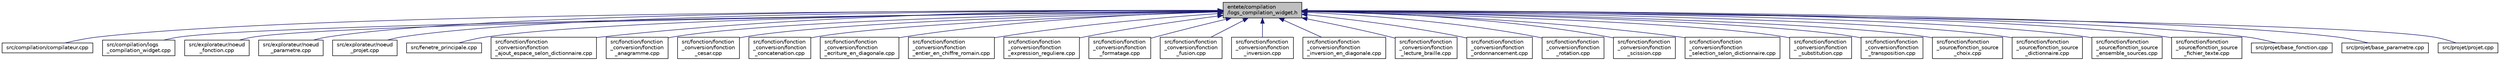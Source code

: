digraph "entete/compilation/logs_compilation_widget.h"
{
  edge [fontname="Helvetica",fontsize="10",labelfontname="Helvetica",labelfontsize="10"];
  node [fontname="Helvetica",fontsize="10",shape=record];
  Node4 [label="entete/compilation\l/logs_compilation_widget.h",height=0.2,width=0.4,color="black", fillcolor="grey75", style="filled", fontcolor="black"];
  Node4 -> Node5 [dir="back",color="midnightblue",fontsize="10",style="solid",fontname="Helvetica"];
  Node5 [label="src/compilation/compilateur.cpp",height=0.2,width=0.4,color="black", fillcolor="white", style="filled",URL="$compilateur_8cpp.html",tooltip="Fichier d&#39;implémentation de la classe compilateur. "];
  Node4 -> Node6 [dir="back",color="midnightblue",fontsize="10",style="solid",fontname="Helvetica"];
  Node6 [label="src/compilation/logs\l_compilation_widget.cpp",height=0.2,width=0.4,color="black", fillcolor="white", style="filled",URL="$logs__compilation__widget_8cpp.html",tooltip="Fichier d&#39;implémentation de la class logs_compilation_widget. "];
  Node4 -> Node7 [dir="back",color="midnightblue",fontsize="10",style="solid",fontname="Helvetica"];
  Node7 [label="src/explorateur/noeud\l_fonction.cpp",height=0.2,width=0.4,color="black", fillcolor="white", style="filled",URL="$noeud__fonction_8cpp.html",tooltip="Fichier d&#39;implémentation de la classe noeud_fonction. "];
  Node4 -> Node8 [dir="back",color="midnightblue",fontsize="10",style="solid",fontname="Helvetica"];
  Node8 [label="src/explorateur/noeud\l_parametre.cpp",height=0.2,width=0.4,color="black", fillcolor="white", style="filled",URL="$noeud__parametre_8cpp.html",tooltip="Fichier d&#39;implémentation de la classe noeud_parametre. "];
  Node4 -> Node9 [dir="back",color="midnightblue",fontsize="10",style="solid",fontname="Helvetica"];
  Node9 [label="src/explorateur/noeud\l_projet.cpp",height=0.2,width=0.4,color="black", fillcolor="white", style="filled",URL="$noeud__projet_8cpp.html",tooltip="Fichier d&#39;implémentation de la classe noeud_projet. "];
  Node4 -> Node10 [dir="back",color="midnightblue",fontsize="10",style="solid",fontname="Helvetica"];
  Node10 [label="src/fenetre_principale.cpp",height=0.2,width=0.4,color="black", fillcolor="white", style="filled",URL="$fenetre__principale_8cpp.html",tooltip="Fichier d&#39;implémentation de la classe fenetre_principale. "];
  Node4 -> Node11 [dir="back",color="midnightblue",fontsize="10",style="solid",fontname="Helvetica"];
  Node11 [label="src/fonction/fonction\l_conversion/fonction\l_ajout_espace_selon_dictionnaire.cpp",height=0.2,width=0.4,color="black", fillcolor="white", style="filled",URL="$fonction__ajout__espace__selon__dictionnaire_8cpp.html",tooltip="Fichier d&#39;implémentation de la classe fonction_ajout_espace_selon_dictionnaire. "];
  Node4 -> Node12 [dir="back",color="midnightblue",fontsize="10",style="solid",fontname="Helvetica"];
  Node12 [label="src/fonction/fonction\l_conversion/fonction\l_anagramme.cpp",height=0.2,width=0.4,color="black", fillcolor="white", style="filled",URL="$fonction__anagramme_8cpp.html",tooltip="Fichier d&#39;implémentation de la classe fonction_anagramme. "];
  Node4 -> Node13 [dir="back",color="midnightblue",fontsize="10",style="solid",fontname="Helvetica"];
  Node13 [label="src/fonction/fonction\l_conversion/fonction\l_cesar.cpp",height=0.2,width=0.4,color="black", fillcolor="white", style="filled",URL="$fonction__cesar_8cpp.html",tooltip="Fichier d&#39;implémentation de la classe fonction_cesar. "];
  Node4 -> Node14 [dir="back",color="midnightblue",fontsize="10",style="solid",fontname="Helvetica"];
  Node14 [label="src/fonction/fonction\l_conversion/fonction\l_concatenation.cpp",height=0.2,width=0.4,color="black", fillcolor="white", style="filled",URL="$fonction__concatenation_8cpp.html",tooltip="Fichier d&#39;implémentation de la classe fonction_concatenation. "];
  Node4 -> Node15 [dir="back",color="midnightblue",fontsize="10",style="solid",fontname="Helvetica"];
  Node15 [label="src/fonction/fonction\l_conversion/fonction\l_ecriture_en_diagonale.cpp",height=0.2,width=0.4,color="black", fillcolor="white", style="filled",URL="$fonction__ecriture__en__diagonale_8cpp.html",tooltip="Fichier d&#39;implémentation de la classe fonction_ecriture_en_diagonale. "];
  Node4 -> Node16 [dir="back",color="midnightblue",fontsize="10",style="solid",fontname="Helvetica"];
  Node16 [label="src/fonction/fonction\l_conversion/fonction\l_entier_en_chiffre_romain.cpp",height=0.2,width=0.4,color="black", fillcolor="white", style="filled",URL="$fonction__entier__en__chiffre__romain_8cpp.html",tooltip="Fichier d&#39;implémentation de la classe fonction_entier_en_chiffre_romain. "];
  Node4 -> Node17 [dir="back",color="midnightblue",fontsize="10",style="solid",fontname="Helvetica"];
  Node17 [label="src/fonction/fonction\l_conversion/fonction\l_expression_reguliere.cpp",height=0.2,width=0.4,color="black", fillcolor="white", style="filled",URL="$fonction__expression__reguliere_8cpp.html",tooltip="Fichier d&#39;implémentation de la classe fonction_expression_reguliere. "];
  Node4 -> Node18 [dir="back",color="midnightblue",fontsize="10",style="solid",fontname="Helvetica"];
  Node18 [label="src/fonction/fonction\l_conversion/fonction\l_formatage.cpp",height=0.2,width=0.4,color="black", fillcolor="white", style="filled",URL="$fonction__formatage_8cpp.html",tooltip="Fichier d&#39;implémentation de la classe fonction_formatage. "];
  Node4 -> Node19 [dir="back",color="midnightblue",fontsize="10",style="solid",fontname="Helvetica"];
  Node19 [label="src/fonction/fonction\l_conversion/fonction\l_fusion.cpp",height=0.2,width=0.4,color="black", fillcolor="white", style="filled",URL="$fonction__fusion_8cpp.html",tooltip="Fichier d&#39;implémentation de la classe fonction_fusion. "];
  Node4 -> Node20 [dir="back",color="midnightblue",fontsize="10",style="solid",fontname="Helvetica"];
  Node20 [label="src/fonction/fonction\l_conversion/fonction\l_inversion.cpp",height=0.2,width=0.4,color="black", fillcolor="white", style="filled",URL="$fonction__inversion_8cpp.html",tooltip="Fichier d&#39;implémentation de la classe fonction_inversion. "];
  Node4 -> Node21 [dir="back",color="midnightblue",fontsize="10",style="solid",fontname="Helvetica"];
  Node21 [label="src/fonction/fonction\l_conversion/fonction\l_inversion_en_diagonale.cpp",height=0.2,width=0.4,color="black", fillcolor="white", style="filled",URL="$fonction__inversion__en__diagonale_8cpp.html",tooltip="Fichier d&#39;implémentation de la classe fonction_inversion_en_diagonale. "];
  Node4 -> Node22 [dir="back",color="midnightblue",fontsize="10",style="solid",fontname="Helvetica"];
  Node22 [label="src/fonction/fonction\l_conversion/fonction\l_lecture_braille.cpp",height=0.2,width=0.4,color="black", fillcolor="white", style="filled",URL="$fonction__lecture__braille_8cpp.html",tooltip="Fichier d&#39;implémentation de la classe fonction_lecture_braille. "];
  Node4 -> Node23 [dir="back",color="midnightblue",fontsize="10",style="solid",fontname="Helvetica"];
  Node23 [label="src/fonction/fonction\l_conversion/fonction\l_ordonnancement.cpp",height=0.2,width=0.4,color="black", fillcolor="white", style="filled",URL="$fonction__ordonnancement_8cpp.html",tooltip="Fichier d&#39;implémentation de la classe fonction_ordonnancement. "];
  Node4 -> Node24 [dir="back",color="midnightblue",fontsize="10",style="solid",fontname="Helvetica"];
  Node24 [label="src/fonction/fonction\l_conversion/fonction\l_rotation.cpp",height=0.2,width=0.4,color="black", fillcolor="white", style="filled",URL="$fonction__rotation_8cpp.html",tooltip="Fichier d&#39;implémentation de la classe fonction_rotation. "];
  Node4 -> Node25 [dir="back",color="midnightblue",fontsize="10",style="solid",fontname="Helvetica"];
  Node25 [label="src/fonction/fonction\l_conversion/fonction\l_scission.cpp",height=0.2,width=0.4,color="black", fillcolor="white", style="filled",URL="$fonction__scission_8cpp.html",tooltip="Fichier d&#39;implémentation de la classe fonction_scission. "];
  Node4 -> Node26 [dir="back",color="midnightblue",fontsize="10",style="solid",fontname="Helvetica"];
  Node26 [label="src/fonction/fonction\l_conversion/fonction\l_selection_selon_dictionnaire.cpp",height=0.2,width=0.4,color="black", fillcolor="white", style="filled",URL="$fonction__selection__selon__dictionnaire_8cpp.html",tooltip="Fichier d&#39;implémentation de la classe fonction_selection_selon_dictionnaire. "];
  Node4 -> Node27 [dir="back",color="midnightblue",fontsize="10",style="solid",fontname="Helvetica"];
  Node27 [label="src/fonction/fonction\l_conversion/fonction\l_substitution.cpp",height=0.2,width=0.4,color="black", fillcolor="white", style="filled",URL="$fonction__substitution_8cpp.html",tooltip="Fichier d&#39;implémentation de la classe fonction_substitution. "];
  Node4 -> Node28 [dir="back",color="midnightblue",fontsize="10",style="solid",fontname="Helvetica"];
  Node28 [label="src/fonction/fonction\l_conversion/fonction\l_transposition.cpp",height=0.2,width=0.4,color="black", fillcolor="white", style="filled",URL="$fonction__transposition_8cpp.html",tooltip="Fichier d&#39;implémentation de la classe fonction_transposition. "];
  Node4 -> Node29 [dir="back",color="midnightblue",fontsize="10",style="solid",fontname="Helvetica"];
  Node29 [label="src/fonction/fonction\l_source/fonction_source\l_choix.cpp",height=0.2,width=0.4,color="black", fillcolor="white", style="filled",URL="$fonction__source__choix_8cpp.html",tooltip="Fichier d&#39;implémentationde la classe fonction_source_choix. "];
  Node4 -> Node30 [dir="back",color="midnightblue",fontsize="10",style="solid",fontname="Helvetica"];
  Node30 [label="src/fonction/fonction\l_source/fonction_source\l_dictionnaire.cpp",height=0.2,width=0.4,color="black", fillcolor="white", style="filled",URL="$fonction__source__dictionnaire_8cpp.html",tooltip="Fichier d&#39;implémentation de la classe fonction_source_dictionnaire. "];
  Node4 -> Node31 [dir="back",color="midnightblue",fontsize="10",style="solid",fontname="Helvetica"];
  Node31 [label="src/fonction/fonction\l_source/fonction_source\l_ensemble_sources.cpp",height=0.2,width=0.4,color="black", fillcolor="white", style="filled",URL="$fonction__source__ensemble__sources_8cpp.html",tooltip="Fichier d&#39;implémentation de la classe fonction_source_ensemble_sources. "];
  Node4 -> Node32 [dir="back",color="midnightblue",fontsize="10",style="solid",fontname="Helvetica"];
  Node32 [label="src/fonction/fonction\l_source/fonction_source\l_fichier_texte.cpp",height=0.2,width=0.4,color="black", fillcolor="white", style="filled",URL="$fonction__source__fichier__texte_8cpp.html",tooltip="Fichier d&#39;implémentation de la classe fonction_source_fichier_texte. "];
  Node4 -> Node33 [dir="back",color="midnightblue",fontsize="10",style="solid",fontname="Helvetica"];
  Node33 [label="src/projet/base_fonction.cpp",height=0.2,width=0.4,color="black", fillcolor="white", style="filled",URL="$base__fonction_8cpp.html",tooltip="Fichier d&#39;implémentation de la classe base_fonction. "];
  Node4 -> Node34 [dir="back",color="midnightblue",fontsize="10",style="solid",fontname="Helvetica"];
  Node34 [label="src/projet/base_parametre.cpp",height=0.2,width=0.4,color="black", fillcolor="white", style="filled",URL="$base__parametre_8cpp.html",tooltip="Fichier d&#39;implémentation de la classe base_parametre. "];
  Node4 -> Node35 [dir="back",color="midnightblue",fontsize="10",style="solid",fontname="Helvetica"];
  Node35 [label="src/projet/projet.cpp",height=0.2,width=0.4,color="black", fillcolor="white", style="filled",URL="$projet_8cpp.html",tooltip="Fichier d&#39;implémentation de la classe projet. "];
}

